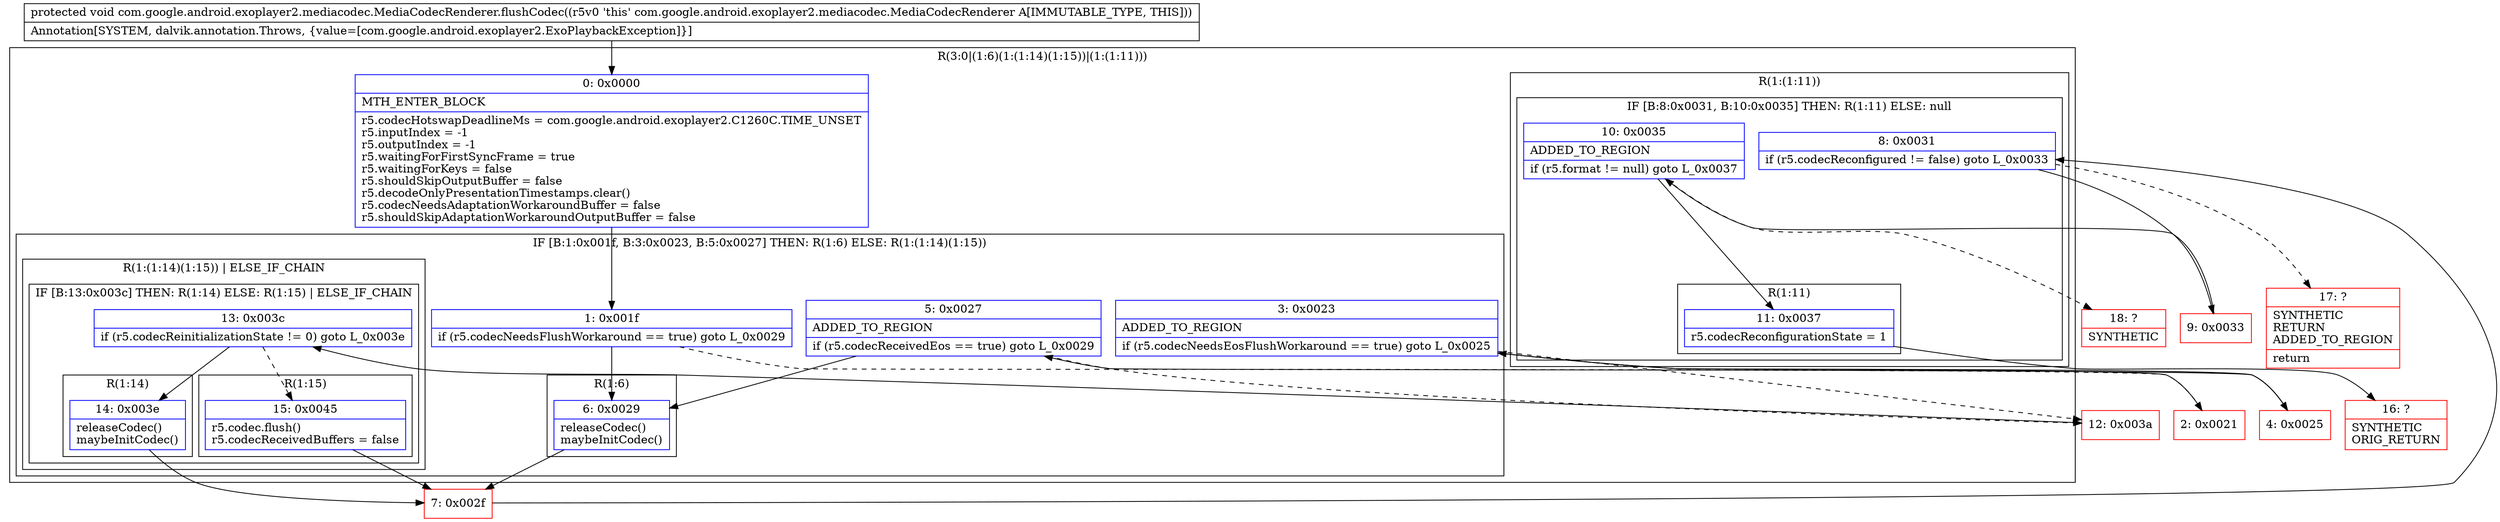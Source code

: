 digraph "CFG forcom.google.android.exoplayer2.mediacodec.MediaCodecRenderer.flushCodec()V" {
subgraph cluster_Region_566215492 {
label = "R(3:0|(1:6)(1:(1:14)(1:15))|(1:(1:11)))";
node [shape=record,color=blue];
Node_0 [shape=record,label="{0\:\ 0x0000|MTH_ENTER_BLOCK\l|r5.codecHotswapDeadlineMs = com.google.android.exoplayer2.C1260C.TIME_UNSET\lr5.inputIndex = \-1\lr5.outputIndex = \-1\lr5.waitingForFirstSyncFrame = true\lr5.waitingForKeys = false\lr5.shouldSkipOutputBuffer = false\lr5.decodeOnlyPresentationTimestamps.clear()\lr5.codecNeedsAdaptationWorkaroundBuffer = false\lr5.shouldSkipAdaptationWorkaroundOutputBuffer = false\l}"];
subgraph cluster_IfRegion_2099965673 {
label = "IF [B:1:0x001f, B:3:0x0023, B:5:0x0027] THEN: R(1:6) ELSE: R(1:(1:14)(1:15))";
node [shape=record,color=blue];
Node_1 [shape=record,label="{1\:\ 0x001f|if (r5.codecNeedsFlushWorkaround == true) goto L_0x0029\l}"];
Node_3 [shape=record,label="{3\:\ 0x0023|ADDED_TO_REGION\l|if (r5.codecNeedsEosFlushWorkaround == true) goto L_0x0025\l}"];
Node_5 [shape=record,label="{5\:\ 0x0027|ADDED_TO_REGION\l|if (r5.codecReceivedEos == true) goto L_0x0029\l}"];
subgraph cluster_Region_1777951287 {
label = "R(1:6)";
node [shape=record,color=blue];
Node_6 [shape=record,label="{6\:\ 0x0029|releaseCodec()\lmaybeInitCodec()\l}"];
}
subgraph cluster_Region_1020678577 {
label = "R(1:(1:14)(1:15)) | ELSE_IF_CHAIN\l";
node [shape=record,color=blue];
subgraph cluster_IfRegion_1663832204 {
label = "IF [B:13:0x003c] THEN: R(1:14) ELSE: R(1:15) | ELSE_IF_CHAIN\l";
node [shape=record,color=blue];
Node_13 [shape=record,label="{13\:\ 0x003c|if (r5.codecReinitializationState != 0) goto L_0x003e\l}"];
subgraph cluster_Region_1230759846 {
label = "R(1:14)";
node [shape=record,color=blue];
Node_14 [shape=record,label="{14\:\ 0x003e|releaseCodec()\lmaybeInitCodec()\l}"];
}
subgraph cluster_Region_1796332640 {
label = "R(1:15)";
node [shape=record,color=blue];
Node_15 [shape=record,label="{15\:\ 0x0045|r5.codec.flush()\lr5.codecReceivedBuffers = false\l}"];
}
}
}
}
subgraph cluster_Region_1707361130 {
label = "R(1:(1:11))";
node [shape=record,color=blue];
subgraph cluster_IfRegion_1718589230 {
label = "IF [B:8:0x0031, B:10:0x0035] THEN: R(1:11) ELSE: null";
node [shape=record,color=blue];
Node_8 [shape=record,label="{8\:\ 0x0031|if (r5.codecReconfigured != false) goto L_0x0033\l}"];
Node_10 [shape=record,label="{10\:\ 0x0035|ADDED_TO_REGION\l|if (r5.format != null) goto L_0x0037\l}"];
subgraph cluster_Region_1889479314 {
label = "R(1:11)";
node [shape=record,color=blue];
Node_11 [shape=record,label="{11\:\ 0x0037|r5.codecReconfigurationState = 1\l}"];
}
}
}
}
Node_2 [shape=record,color=red,label="{2\:\ 0x0021}"];
Node_4 [shape=record,color=red,label="{4\:\ 0x0025}"];
Node_7 [shape=record,color=red,label="{7\:\ 0x002f}"];
Node_9 [shape=record,color=red,label="{9\:\ 0x0033}"];
Node_12 [shape=record,color=red,label="{12\:\ 0x003a}"];
Node_16 [shape=record,color=red,label="{16\:\ ?|SYNTHETIC\lORIG_RETURN\l}"];
Node_17 [shape=record,color=red,label="{17\:\ ?|SYNTHETIC\lRETURN\lADDED_TO_REGION\l|return\l}"];
Node_18 [shape=record,color=red,label="{18\:\ ?|SYNTHETIC\l}"];
MethodNode[shape=record,label="{protected void com.google.android.exoplayer2.mediacodec.MediaCodecRenderer.flushCodec((r5v0 'this' com.google.android.exoplayer2.mediacodec.MediaCodecRenderer A[IMMUTABLE_TYPE, THIS]))  | Annotation[SYSTEM, dalvik.annotation.Throws, \{value=[com.google.android.exoplayer2.ExoPlaybackException]\}]\l}"];
MethodNode -> Node_0;
Node_0 -> Node_1;
Node_1 -> Node_2[style=dashed];
Node_1 -> Node_6;
Node_3 -> Node_4;
Node_3 -> Node_12[style=dashed];
Node_5 -> Node_6;
Node_5 -> Node_12[style=dashed];
Node_6 -> Node_7;
Node_13 -> Node_14;
Node_13 -> Node_15[style=dashed];
Node_14 -> Node_7;
Node_15 -> Node_7;
Node_8 -> Node_9;
Node_8 -> Node_17[style=dashed];
Node_10 -> Node_11;
Node_10 -> Node_18[style=dashed];
Node_11 -> Node_16;
Node_2 -> Node_3;
Node_4 -> Node_5;
Node_7 -> Node_8;
Node_9 -> Node_10;
Node_12 -> Node_13;
}

